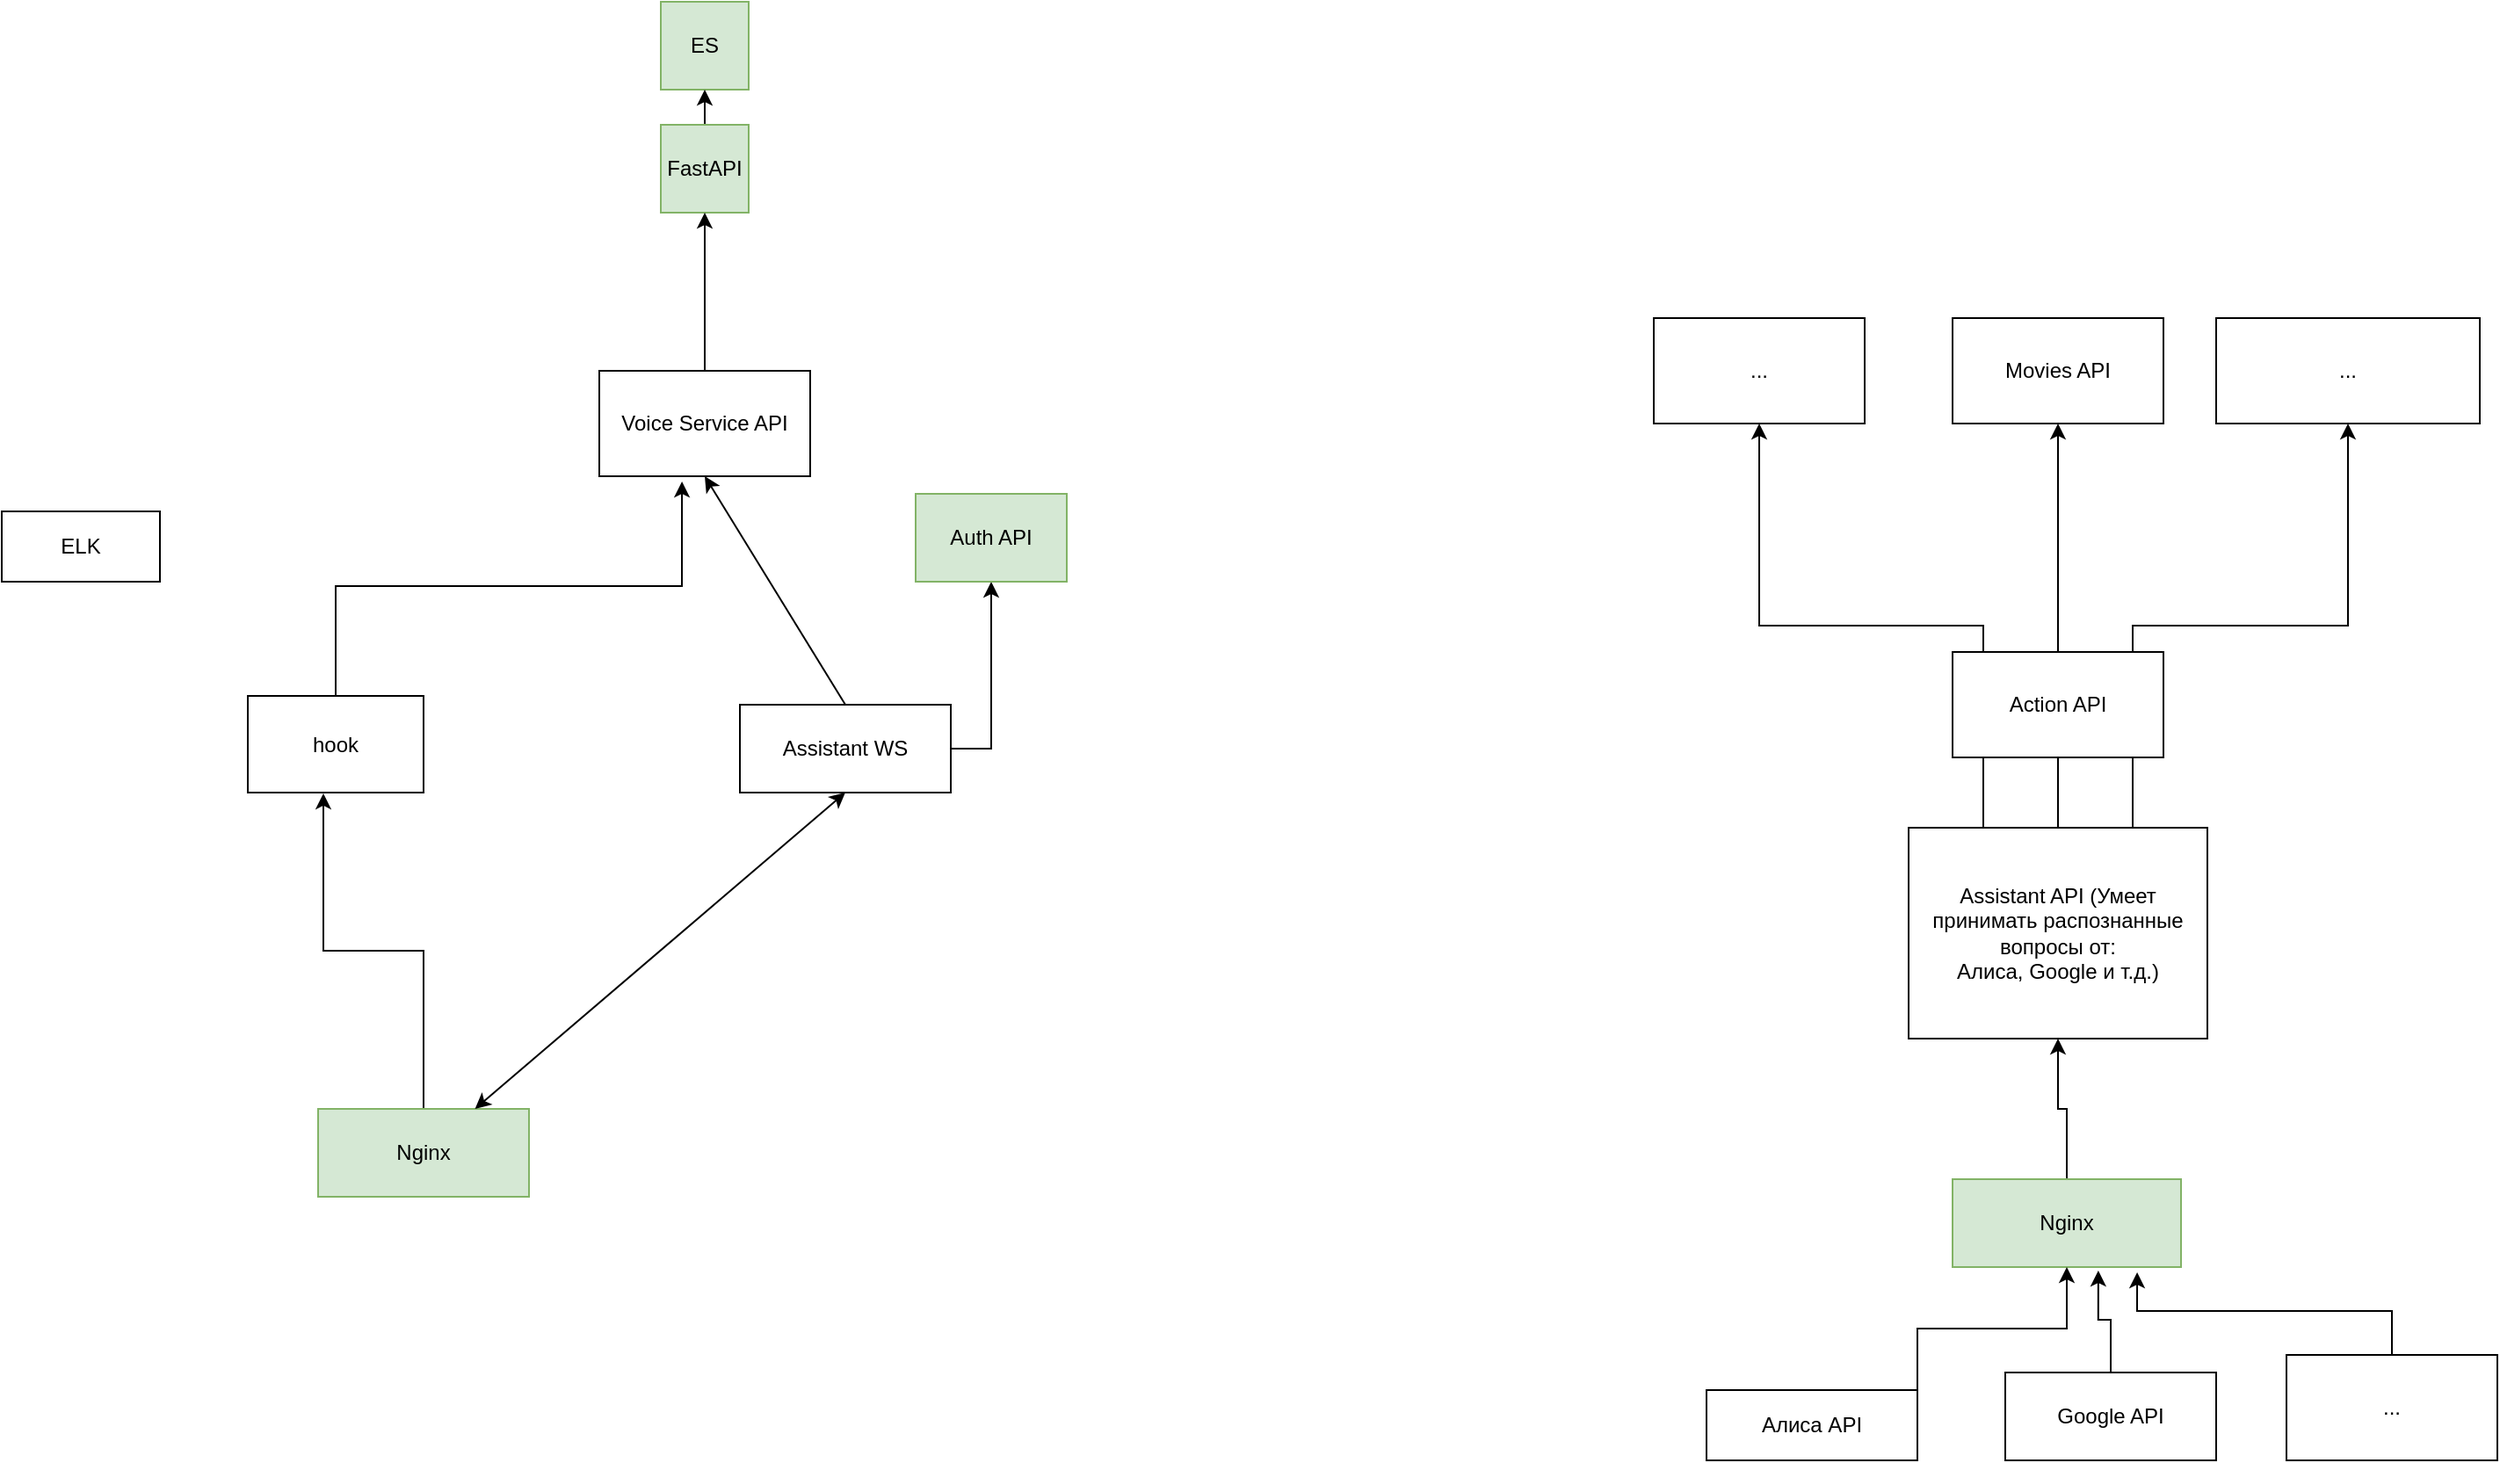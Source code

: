 <mxfile version="20.5.3" type="github">
  <diagram id="Ix7QWcQuGPu8SkgUfga9" name="Страница 1">
    <mxGraphModel dx="1422" dy="762" grid="1" gridSize="10" guides="1" tooltips="1" connect="1" arrows="1" fold="1" page="1" pageScale="1" pageWidth="827" pageHeight="1169" math="0" shadow="0">
      <root>
        <mxCell id="0" />
        <mxCell id="1" parent="0" />
        <mxCell id="u7zNJJLeJ_4J5_nsvkjZ-1" value="ES" style="rounded=0;whiteSpace=wrap;html=1;fillColor=#d5e8d4;strokeColor=#82b366;" parent="1" vertex="1">
          <mxGeometry x="565" y="230" width="50" height="50" as="geometry" />
        </mxCell>
        <mxCell id="u7zNJJLeJ_4J5_nsvkjZ-43" style="edgeStyle=orthogonalEdgeStyle;rounded=0;orthogonalLoop=1;jettySize=auto;html=1;exitX=0.5;exitY=0;exitDx=0;exitDy=0;entryX=0.5;entryY=1;entryDx=0;entryDy=0;fontFamily=Helvetica;fontSize=12;fontColor=default;" parent="1" source="u7zNJJLeJ_4J5_nsvkjZ-3" target="u7zNJJLeJ_4J5_nsvkjZ-1" edge="1">
          <mxGeometry relative="1" as="geometry" />
        </mxCell>
        <mxCell id="u7zNJJLeJ_4J5_nsvkjZ-3" value="FastAPI" style="rounded=0;whiteSpace=wrap;html=1;fillColor=#d5e8d4;strokeColor=#82b366;" parent="1" vertex="1">
          <mxGeometry x="565" y="300" width="50" height="50" as="geometry" />
        </mxCell>
        <mxCell id="u7zNJJLeJ_4J5_nsvkjZ-41" style="edgeStyle=orthogonalEdgeStyle;rounded=0;orthogonalLoop=1;jettySize=auto;html=1;exitX=1;exitY=0.5;exitDx=0;exitDy=0;entryX=0.5;entryY=1;entryDx=0;entryDy=0;fontFamily=Helvetica;fontSize=12;fontColor=default;" parent="1" source="u7zNJJLeJ_4J5_nsvkjZ-5" target="u7zNJJLeJ_4J5_nsvkjZ-11" edge="1">
          <mxGeometry relative="1" as="geometry" />
        </mxCell>
        <mxCell id="u7zNJJLeJ_4J5_nsvkjZ-5" value="Assistant WS" style="rounded=0;whiteSpace=wrap;html=1;" parent="1" vertex="1">
          <mxGeometry x="610" y="630" width="120" height="50" as="geometry" />
        </mxCell>
        <mxCell id="9Be0llriva3ZEVStrlYz-8" style="edgeStyle=orthogonalEdgeStyle;rounded=0;orthogonalLoop=1;jettySize=auto;html=1;exitX=0.5;exitY=0;exitDx=0;exitDy=0;entryX=0.43;entryY=1.009;entryDx=0;entryDy=0;entryPerimeter=0;" edge="1" parent="1" source="u7zNJJLeJ_4J5_nsvkjZ-10" target="9Be0llriva3ZEVStrlYz-3">
          <mxGeometry relative="1" as="geometry" />
        </mxCell>
        <mxCell id="u7zNJJLeJ_4J5_nsvkjZ-10" value="Nginx" style="rounded=0;whiteSpace=wrap;html=1;strokeColor=#82b366;fontFamily=Helvetica;fontSize=12;fillColor=#d5e8d4;" parent="1" vertex="1">
          <mxGeometry x="370" y="860" width="120" height="50" as="geometry" />
        </mxCell>
        <mxCell id="u7zNJJLeJ_4J5_nsvkjZ-11" value="Auth API" style="rounded=0;whiteSpace=wrap;html=1;strokeColor=#82b366;fontFamily=Helvetica;fontSize=12;fillColor=#d5e8d4;" parent="1" vertex="1">
          <mxGeometry x="710" y="510" width="86" height="50" as="geometry" />
        </mxCell>
        <mxCell id="u7zNJJLeJ_4J5_nsvkjZ-42" style="edgeStyle=orthogonalEdgeStyle;rounded=0;orthogonalLoop=1;jettySize=auto;html=1;exitX=0.5;exitY=0;exitDx=0;exitDy=0;fontFamily=Helvetica;fontSize=12;fontColor=default;" parent="1" source="u7zNJJLeJ_4J5_nsvkjZ-25" target="u7zNJJLeJ_4J5_nsvkjZ-3" edge="1">
          <mxGeometry relative="1" as="geometry" />
        </mxCell>
        <mxCell id="u7zNJJLeJ_4J5_nsvkjZ-25" value="Voice Service API" style="rounded=0;whiteSpace=wrap;html=1;strokeColor=default;fontFamily=Helvetica;fontSize=12;fontColor=default;fillColor=default;" parent="1" vertex="1">
          <mxGeometry x="530" y="440" width="120" height="60" as="geometry" />
        </mxCell>
        <mxCell id="A7L_TqZQ5Q1wADwV6mf0-1" value="" style="endArrow=classic;startArrow=classic;html=1;rounded=0;entryX=0.5;entryY=1;entryDx=0;entryDy=0;" parent="1" source="u7zNJJLeJ_4J5_nsvkjZ-10" target="u7zNJJLeJ_4J5_nsvkjZ-5" edge="1">
          <mxGeometry width="50" height="50" relative="1" as="geometry">
            <mxPoint x="565" y="730" as="sourcePoint" />
            <mxPoint x="615" y="680" as="targetPoint" />
            <Array as="points" />
          </mxGeometry>
        </mxCell>
        <mxCell id="A7L_TqZQ5Q1wADwV6mf0-5" value="" style="endArrow=classic;html=1;rounded=0;entryX=0.5;entryY=1;entryDx=0;entryDy=0;exitX=0.5;exitY=0;exitDx=0;exitDy=0;" parent="1" source="u7zNJJLeJ_4J5_nsvkjZ-5" target="u7zNJJLeJ_4J5_nsvkjZ-25" edge="1">
          <mxGeometry width="50" height="50" relative="1" as="geometry">
            <mxPoint x="590" y="590" as="sourcePoint" />
            <mxPoint x="615" y="520" as="targetPoint" />
          </mxGeometry>
        </mxCell>
        <mxCell id="A7L_TqZQ5Q1wADwV6mf0-15" value="ELK" style="rounded=0;whiteSpace=wrap;html=1;" parent="1" vertex="1">
          <mxGeometry x="190" y="520" width="90" height="40" as="geometry" />
        </mxCell>
        <mxCell id="9Be0llriva3ZEVStrlYz-7" style="edgeStyle=orthogonalEdgeStyle;rounded=0;orthogonalLoop=1;jettySize=auto;html=1;exitX=0.5;exitY=0;exitDx=0;exitDy=0;entryX=0.392;entryY=1.05;entryDx=0;entryDy=0;entryPerimeter=0;" edge="1" parent="1" source="9Be0llriva3ZEVStrlYz-3" target="u7zNJJLeJ_4J5_nsvkjZ-25">
          <mxGeometry relative="1" as="geometry" />
        </mxCell>
        <mxCell id="9Be0llriva3ZEVStrlYz-3" value="hook" style="rounded=0;whiteSpace=wrap;html=1;" vertex="1" parent="1">
          <mxGeometry x="330" y="625" width="100" height="55" as="geometry" />
        </mxCell>
        <mxCell id="9Be0llriva3ZEVStrlYz-11" style="edgeStyle=orthogonalEdgeStyle;rounded=0;orthogonalLoop=1;jettySize=auto;html=1;exitX=0.5;exitY=0;exitDx=0;exitDy=0;entryX=0.5;entryY=1;entryDx=0;entryDy=0;" edge="1" parent="1" source="9Be0llriva3ZEVStrlYz-9" target="9Be0llriva3ZEVStrlYz-10">
          <mxGeometry relative="1" as="geometry" />
        </mxCell>
        <mxCell id="9Be0llriva3ZEVStrlYz-9" value="Nginx" style="rounded=0;whiteSpace=wrap;html=1;strokeColor=#82b366;fontFamily=Helvetica;fontSize=12;fillColor=#d5e8d4;" vertex="1" parent="1">
          <mxGeometry x="1300" y="900" width="130" height="50" as="geometry" />
        </mxCell>
        <mxCell id="9Be0llriva3ZEVStrlYz-23" style="edgeStyle=orthogonalEdgeStyle;rounded=0;orthogonalLoop=1;jettySize=auto;html=1;exitX=0.5;exitY=0;exitDx=0;exitDy=0;entryX=0.5;entryY=1;entryDx=0;entryDy=0;" edge="1" parent="1" source="9Be0llriva3ZEVStrlYz-10" target="9Be0llriva3ZEVStrlYz-19">
          <mxGeometry relative="1" as="geometry" />
        </mxCell>
        <mxCell id="9Be0llriva3ZEVStrlYz-25" style="edgeStyle=orthogonalEdgeStyle;rounded=0;orthogonalLoop=1;jettySize=auto;html=1;exitX=0.25;exitY=0;exitDx=0;exitDy=0;entryX=0.5;entryY=1;entryDx=0;entryDy=0;" edge="1" parent="1" source="9Be0llriva3ZEVStrlYz-10" target="9Be0llriva3ZEVStrlYz-22">
          <mxGeometry relative="1" as="geometry" />
        </mxCell>
        <mxCell id="9Be0llriva3ZEVStrlYz-26" style="edgeStyle=orthogonalEdgeStyle;rounded=0;orthogonalLoop=1;jettySize=auto;html=1;exitX=0.75;exitY=0;exitDx=0;exitDy=0;entryX=0.5;entryY=1;entryDx=0;entryDy=0;" edge="1" parent="1" source="9Be0llriva3ZEVStrlYz-10" target="9Be0llriva3ZEVStrlYz-24">
          <mxGeometry relative="1" as="geometry" />
        </mxCell>
        <mxCell id="9Be0llriva3ZEVStrlYz-10" value="Assistant API (Умеет принимать распознанные вопросы от:&lt;br&gt;Алиса, Google и т.д.)&lt;br&gt;" style="rounded=0;whiteSpace=wrap;html=1;" vertex="1" parent="1">
          <mxGeometry x="1275" y="700" width="170" height="120" as="geometry" />
        </mxCell>
        <mxCell id="9Be0llriva3ZEVStrlYz-15" style="edgeStyle=orthogonalEdgeStyle;rounded=0;orthogonalLoop=1;jettySize=auto;html=1;exitX=1;exitY=0;exitDx=0;exitDy=0;entryX=0.5;entryY=1;entryDx=0;entryDy=0;" edge="1" parent="1" source="9Be0llriva3ZEVStrlYz-12" target="9Be0llriva3ZEVStrlYz-9">
          <mxGeometry relative="1" as="geometry" />
        </mxCell>
        <mxCell id="9Be0llriva3ZEVStrlYz-12" value="Алиса API" style="rounded=0;whiteSpace=wrap;html=1;" vertex="1" parent="1">
          <mxGeometry x="1160" y="1020" width="120" height="40" as="geometry" />
        </mxCell>
        <mxCell id="9Be0llriva3ZEVStrlYz-16" style="edgeStyle=orthogonalEdgeStyle;rounded=0;orthogonalLoop=1;jettySize=auto;html=1;exitX=0.5;exitY=0;exitDx=0;exitDy=0;entryX=0.638;entryY=1.04;entryDx=0;entryDy=0;entryPerimeter=0;" edge="1" parent="1" source="9Be0llriva3ZEVStrlYz-13" target="9Be0llriva3ZEVStrlYz-9">
          <mxGeometry relative="1" as="geometry" />
        </mxCell>
        <mxCell id="9Be0llriva3ZEVStrlYz-13" value="Google API" style="rounded=0;whiteSpace=wrap;html=1;" vertex="1" parent="1">
          <mxGeometry x="1330" y="1010" width="120" height="50" as="geometry" />
        </mxCell>
        <mxCell id="9Be0llriva3ZEVStrlYz-17" style="edgeStyle=orthogonalEdgeStyle;rounded=0;orthogonalLoop=1;jettySize=auto;html=1;exitX=0.5;exitY=0;exitDx=0;exitDy=0;entryX=0.808;entryY=1.06;entryDx=0;entryDy=0;entryPerimeter=0;" edge="1" parent="1" source="9Be0llriva3ZEVStrlYz-14" target="9Be0llriva3ZEVStrlYz-9">
          <mxGeometry relative="1" as="geometry" />
        </mxCell>
        <mxCell id="9Be0llriva3ZEVStrlYz-14" value="..." style="rounded=0;whiteSpace=wrap;html=1;" vertex="1" parent="1">
          <mxGeometry x="1490" y="1000" width="120" height="60" as="geometry" />
        </mxCell>
        <mxCell id="9Be0llriva3ZEVStrlYz-19" value="Movies API" style="rounded=0;whiteSpace=wrap;html=1;" vertex="1" parent="1">
          <mxGeometry x="1300" y="410" width="120" height="60" as="geometry" />
        </mxCell>
        <mxCell id="9Be0llriva3ZEVStrlYz-22" value="..." style="rounded=0;whiteSpace=wrap;html=1;" vertex="1" parent="1">
          <mxGeometry x="1130" y="410" width="120" height="60" as="geometry" />
        </mxCell>
        <mxCell id="9Be0llriva3ZEVStrlYz-24" value="..." style="rounded=0;whiteSpace=wrap;html=1;" vertex="1" parent="1">
          <mxGeometry x="1450" y="410" width="150" height="60" as="geometry" />
        </mxCell>
        <mxCell id="9Be0llriva3ZEVStrlYz-27" value="Action API" style="rounded=0;whiteSpace=wrap;html=1;" vertex="1" parent="1">
          <mxGeometry x="1300" y="600" width="120" height="60" as="geometry" />
        </mxCell>
      </root>
    </mxGraphModel>
  </diagram>
</mxfile>
